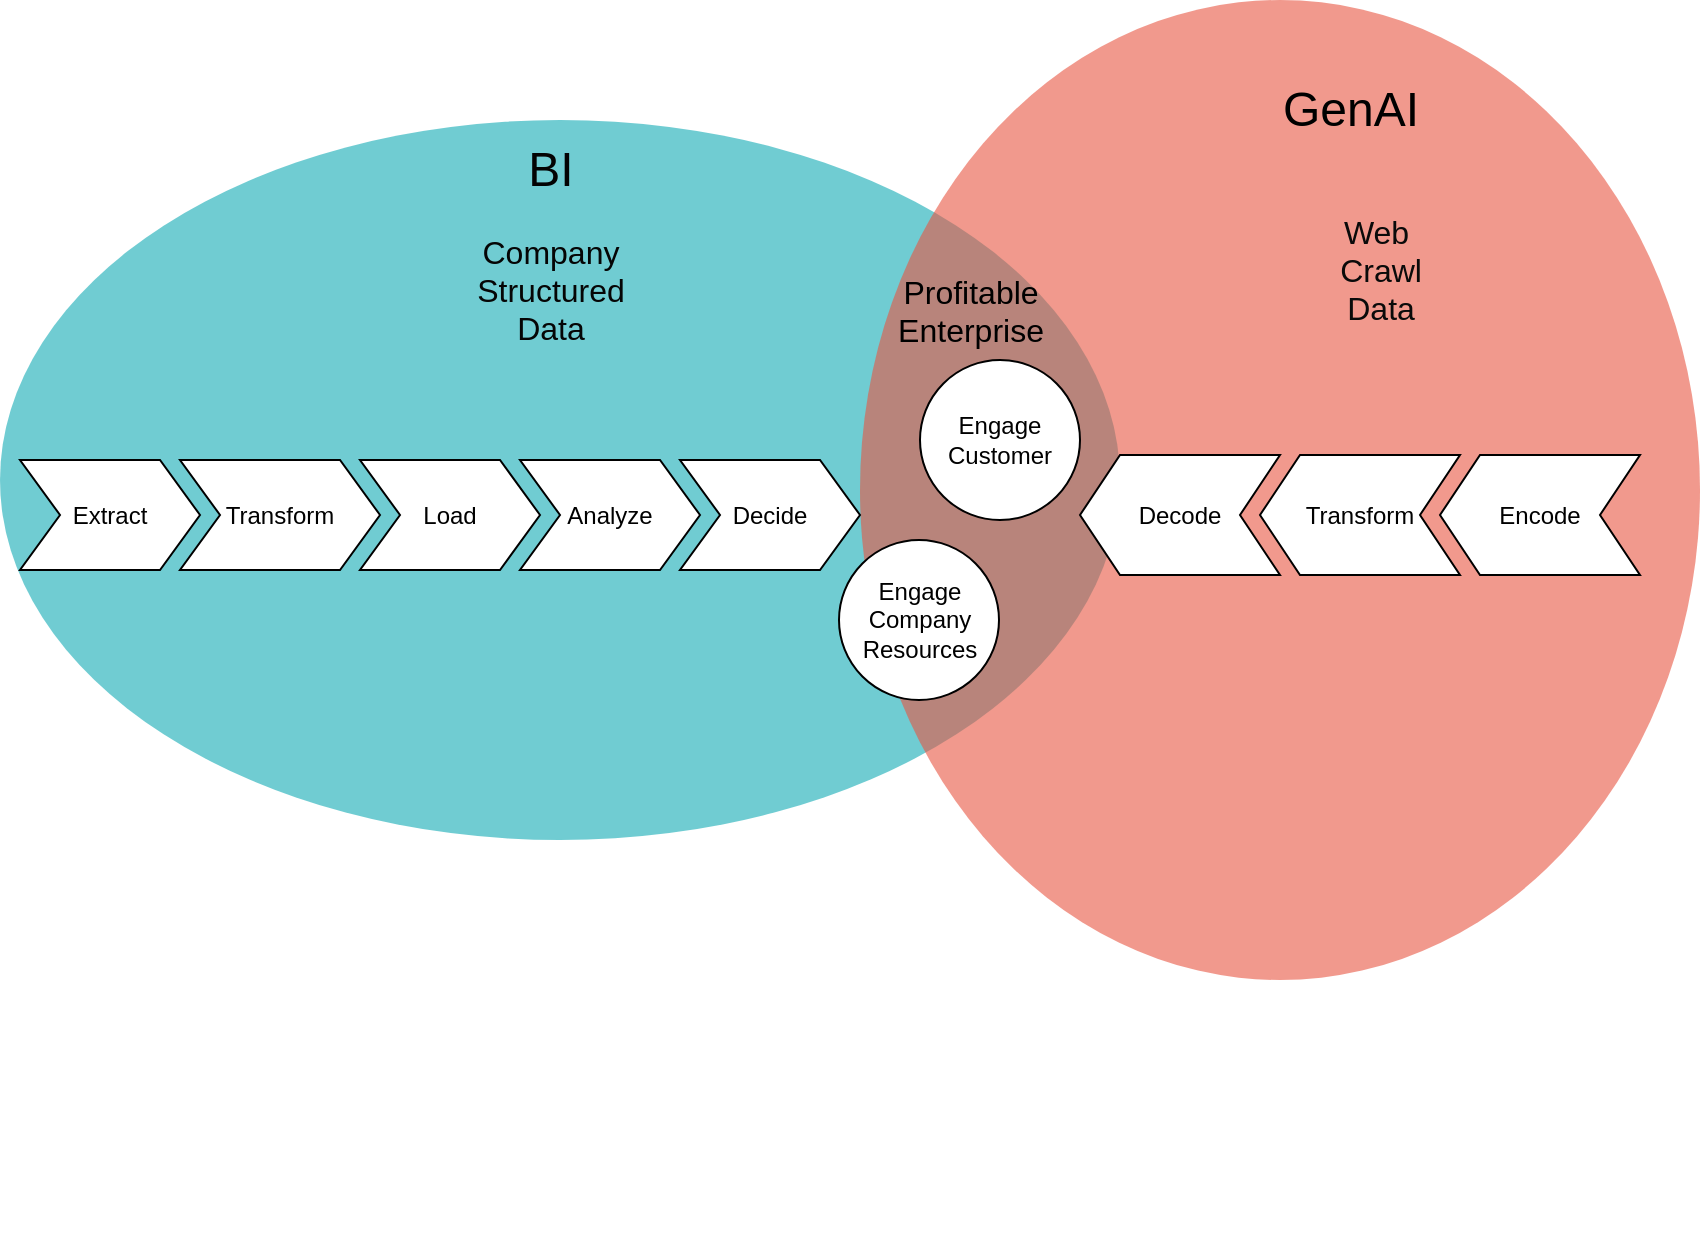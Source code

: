 <mxfile version="24.5.2" type="github">
  <diagram id="3228e29e-7158-1315-38df-8450db1d8a1d" name="Page-1">
    <mxGraphModel dx="1120" dy="426" grid="1" gridSize="10" guides="1" tooltips="1" connect="1" arrows="1" fold="1" page="1" pageScale="1" pageWidth="1169" pageHeight="827" background="none" math="0" shadow="0">
      <root>
        <mxCell id="0" />
        <mxCell id="1" parent="0" />
        <mxCell id="21532" value="" style="ellipse;fillColor=#12AAB5;opacity=60;strokeColor=none;html=1;fontColor=#FFFFFF;" parent="1" vertex="1">
          <mxGeometry x="80" y="70" width="560" height="360" as="geometry" />
        </mxCell>
        <mxCell id="21533" value="" style="ellipse;fillColor=#e85642;opacity=60;strokeColor=none;html=1;fontColor=#FFFFFF;" parent="1" vertex="1">
          <mxGeometry x="510" y="10" width="420" height="490" as="geometry" />
        </mxCell>
        <mxCell id="21534" value="BI" style="text;fontSize=24;align=center;verticalAlign=middle;html=1;fontColor=#030303;" parent="1" vertex="1">
          <mxGeometry x="260" y="60" width="190" height="70" as="geometry" />
        </mxCell>
        <mxCell id="21535" value="GenAI" style="text;fontSize=24;align=center;verticalAlign=middle;html=1;fontColor=#000000;" parent="1" vertex="1">
          <mxGeometry x="660" y="30" width="190" height="70" as="geometry" />
        </mxCell>
        <mxCell id="21536" value="Tradition" style="text;fontSize=24;align=center;verticalAlign=middle;html=1;fontColor=#FFFFFF;" parent="1" vertex="1">
          <mxGeometry x="499.5" y="558.5" width="190" height="70" as="geometry" />
        </mxCell>
        <mxCell id="21537" value="Profitable&lt;div&gt;Enterprise&lt;/div&gt;" style="text;align=center;html=1;fontColor=#000000;fontSize=16;" parent="1" vertex="1">
          <mxGeometry x="545" y="140" width="40" height="40" as="geometry" />
        </mxCell>
        <mxCell id="EMeTvUz9oc_N5_n9DYTT-21541" value="Web&amp;nbsp;&lt;div&gt;Crawl&lt;/div&gt;&lt;div&gt;Data&lt;/div&gt;" style="text;align=center;html=1;fontColor=#0a0a0a;fontSize=16;" parent="1" vertex="1">
          <mxGeometry x="700" y="110" width="140" height="40" as="geometry" />
        </mxCell>
        <mxCell id="EMeTvUz9oc_N5_n9DYTT-21542" value="Company&lt;div&gt;Structured&lt;/div&gt;&lt;div&gt;Data&lt;/div&gt;" style="text;align=center;html=1;fontColor=#050505;fontSize=16;" parent="1" vertex="1">
          <mxGeometry x="335" y="120" width="40" height="40" as="geometry" />
        </mxCell>
        <mxCell id="xgVN-YOWQU56Oe4teA5X-21541" value="Extract" style="shape=step;perimeter=stepPerimeter;whiteSpace=wrap;html=1;fixedSize=1;" vertex="1" parent="1">
          <mxGeometry x="90" y="240" width="90" height="55" as="geometry" />
        </mxCell>
        <mxCell id="xgVN-YOWQU56Oe4teA5X-21542" value="Transform" style="shape=step;perimeter=stepPerimeter;whiteSpace=wrap;html=1;fixedSize=1;" vertex="1" parent="1">
          <mxGeometry x="170" y="240" width="100" height="55" as="geometry" />
        </mxCell>
        <mxCell id="xgVN-YOWQU56Oe4teA5X-21543" value="Load" style="shape=step;perimeter=stepPerimeter;whiteSpace=wrap;html=1;fixedSize=1;" vertex="1" parent="1">
          <mxGeometry x="260" y="240" width="90" height="55" as="geometry" />
        </mxCell>
        <mxCell id="xgVN-YOWQU56Oe4teA5X-21544" value="Analyze" style="shape=step;perimeter=stepPerimeter;whiteSpace=wrap;html=1;fixedSize=1;" vertex="1" parent="1">
          <mxGeometry x="340" y="240" width="90" height="55" as="geometry" />
        </mxCell>
        <mxCell id="xgVN-YOWQU56Oe4teA5X-21545" value="Decide" style="shape=step;perimeter=stepPerimeter;whiteSpace=wrap;html=1;fixedSize=1;" vertex="1" parent="1">
          <mxGeometry x="420" y="240" width="90" height="55" as="geometry" />
        </mxCell>
        <mxCell id="xgVN-YOWQU56Oe4teA5X-21546" value="Engage&lt;div&gt;Customer&lt;/div&gt;" style="ellipse;whiteSpace=wrap;html=1;aspect=fixed;" vertex="1" parent="1">
          <mxGeometry x="540" y="190" width="80" height="80" as="geometry" />
        </mxCell>
        <mxCell id="xgVN-YOWQU56Oe4teA5X-21547" value="Encode" style="shape=step;perimeter=stepPerimeter;whiteSpace=wrap;html=1;fixedSize=1;rotation=0;direction=west;" vertex="1" parent="1">
          <mxGeometry x="800" y="237.5" width="100" height="60" as="geometry" />
        </mxCell>
        <mxCell id="xgVN-YOWQU56Oe4teA5X-21548" value="Transform" style="shape=step;perimeter=stepPerimeter;whiteSpace=wrap;html=1;fixedSize=1;rotation=0;direction=west;" vertex="1" parent="1">
          <mxGeometry x="710" y="237.5" width="100" height="60" as="geometry" />
        </mxCell>
        <mxCell id="xgVN-YOWQU56Oe4teA5X-21549" value="Decode" style="shape=step;perimeter=stepPerimeter;whiteSpace=wrap;html=1;fixedSize=1;rotation=0;direction=west;" vertex="1" parent="1">
          <mxGeometry x="620" y="237.5" width="100" height="60" as="geometry" />
        </mxCell>
        <mxCell id="xgVN-YOWQU56Oe4teA5X-21550" value="Engage&lt;div&gt;Company&lt;/div&gt;&lt;div&gt;Resources&lt;/div&gt;" style="ellipse;whiteSpace=wrap;html=1;aspect=fixed;" vertex="1" parent="1">
          <mxGeometry x="499.5" y="280" width="80" height="80" as="geometry" />
        </mxCell>
      </root>
    </mxGraphModel>
  </diagram>
</mxfile>
